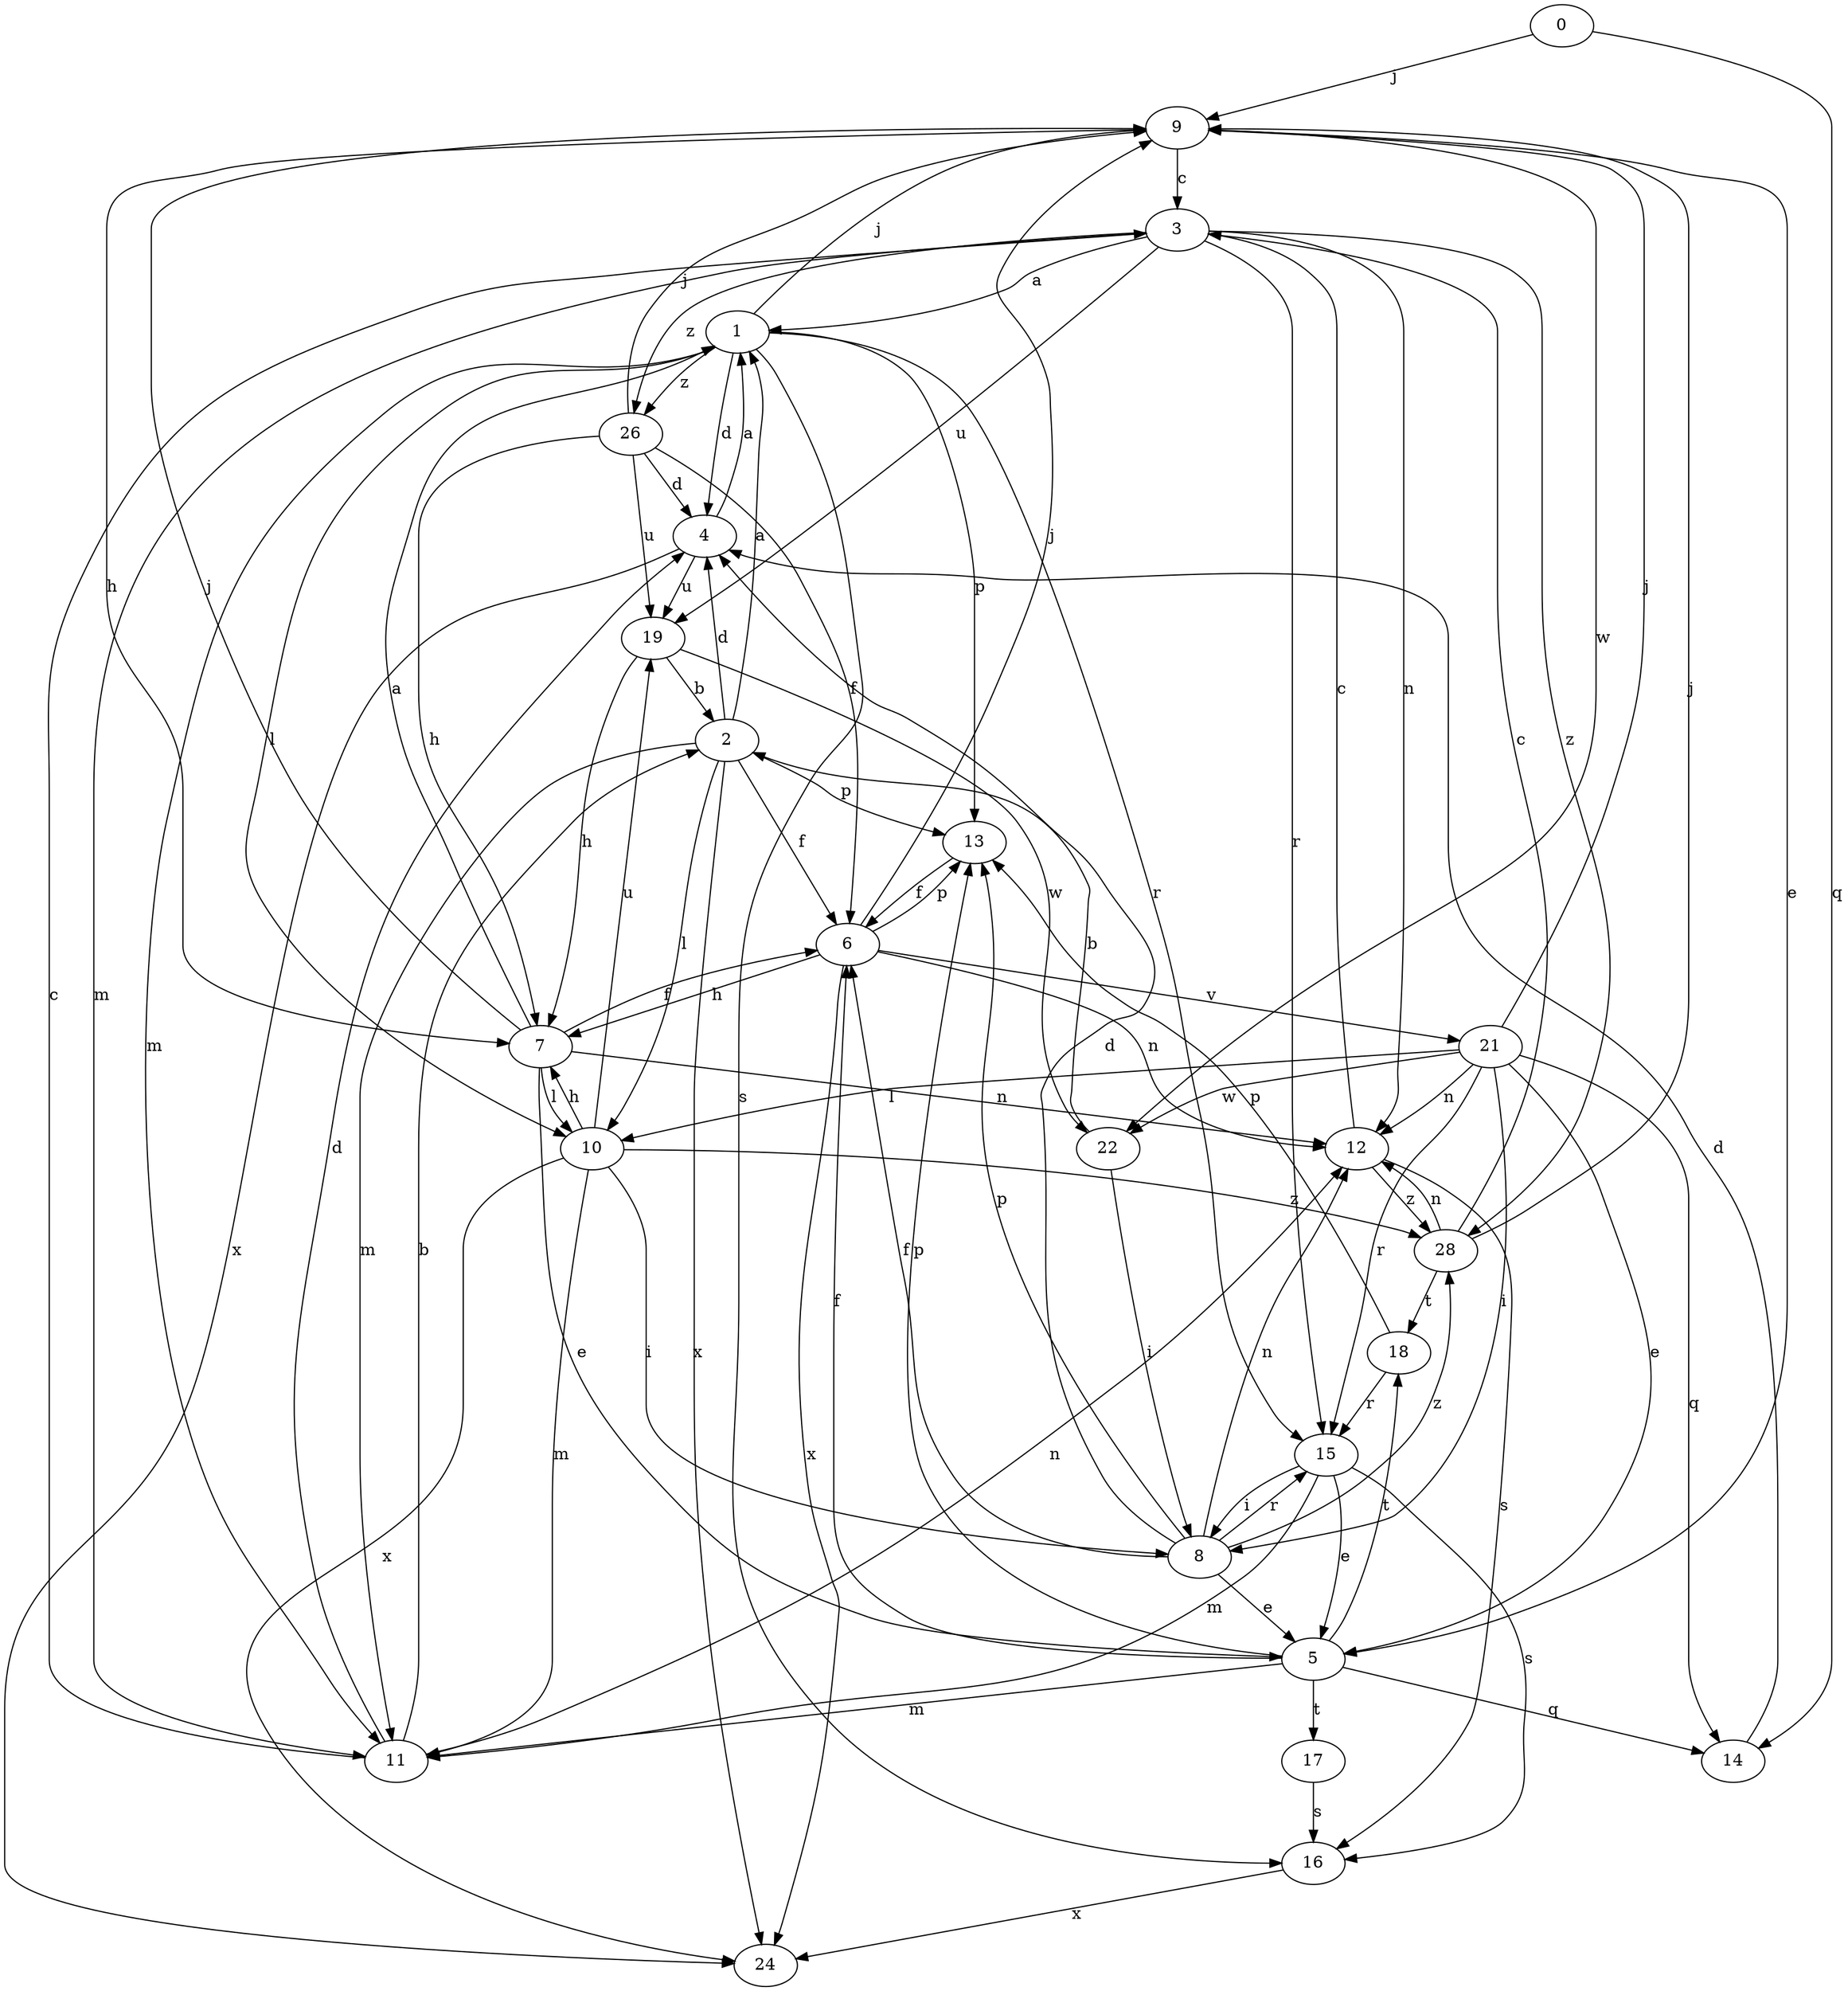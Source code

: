 strict digraph  {
0;
1;
2;
3;
4;
5;
6;
7;
8;
9;
10;
11;
12;
13;
14;
15;
16;
17;
18;
19;
21;
22;
24;
26;
28;
0 -> 9  [label=j];
0 -> 14  [label=q];
1 -> 4  [label=d];
1 -> 9  [label=j];
1 -> 10  [label=l];
1 -> 11  [label=m];
1 -> 13  [label=p];
1 -> 15  [label=r];
1 -> 16  [label=s];
1 -> 26  [label=z];
2 -> 1  [label=a];
2 -> 4  [label=d];
2 -> 6  [label=f];
2 -> 10  [label=l];
2 -> 11  [label=m];
2 -> 13  [label=p];
2 -> 24  [label=x];
3 -> 1  [label=a];
3 -> 11  [label=m];
3 -> 12  [label=n];
3 -> 15  [label=r];
3 -> 19  [label=u];
3 -> 26  [label=z];
3 -> 28  [label=z];
4 -> 1  [label=a];
4 -> 19  [label=u];
4 -> 24  [label=x];
5 -> 6  [label=f];
5 -> 11  [label=m];
5 -> 13  [label=p];
5 -> 14  [label=q];
5 -> 17  [label=t];
5 -> 18  [label=t];
6 -> 7  [label=h];
6 -> 9  [label=j];
6 -> 12  [label=n];
6 -> 13  [label=p];
6 -> 21  [label=v];
6 -> 24  [label=x];
7 -> 1  [label=a];
7 -> 5  [label=e];
7 -> 6  [label=f];
7 -> 9  [label=j];
7 -> 10  [label=l];
7 -> 12  [label=n];
8 -> 4  [label=d];
8 -> 5  [label=e];
8 -> 6  [label=f];
8 -> 12  [label=n];
8 -> 13  [label=p];
8 -> 15  [label=r];
8 -> 28  [label=z];
9 -> 3  [label=c];
9 -> 5  [label=e];
9 -> 7  [label=h];
9 -> 22  [label=w];
10 -> 7  [label=h];
10 -> 8  [label=i];
10 -> 11  [label=m];
10 -> 19  [label=u];
10 -> 24  [label=x];
10 -> 28  [label=z];
11 -> 2  [label=b];
11 -> 3  [label=c];
11 -> 4  [label=d];
11 -> 12  [label=n];
12 -> 3  [label=c];
12 -> 16  [label=s];
12 -> 28  [label=z];
13 -> 6  [label=f];
14 -> 4  [label=d];
15 -> 5  [label=e];
15 -> 8  [label=i];
15 -> 11  [label=m];
15 -> 16  [label=s];
16 -> 24  [label=x];
17 -> 16  [label=s];
18 -> 13  [label=p];
18 -> 15  [label=r];
19 -> 2  [label=b];
19 -> 7  [label=h];
19 -> 22  [label=w];
21 -> 5  [label=e];
21 -> 8  [label=i];
21 -> 9  [label=j];
21 -> 10  [label=l];
21 -> 12  [label=n];
21 -> 14  [label=q];
21 -> 15  [label=r];
21 -> 22  [label=w];
22 -> 2  [label=b];
22 -> 8  [label=i];
26 -> 4  [label=d];
26 -> 6  [label=f];
26 -> 7  [label=h];
26 -> 9  [label=j];
26 -> 19  [label=u];
28 -> 3  [label=c];
28 -> 9  [label=j];
28 -> 12  [label=n];
28 -> 18  [label=t];
}
